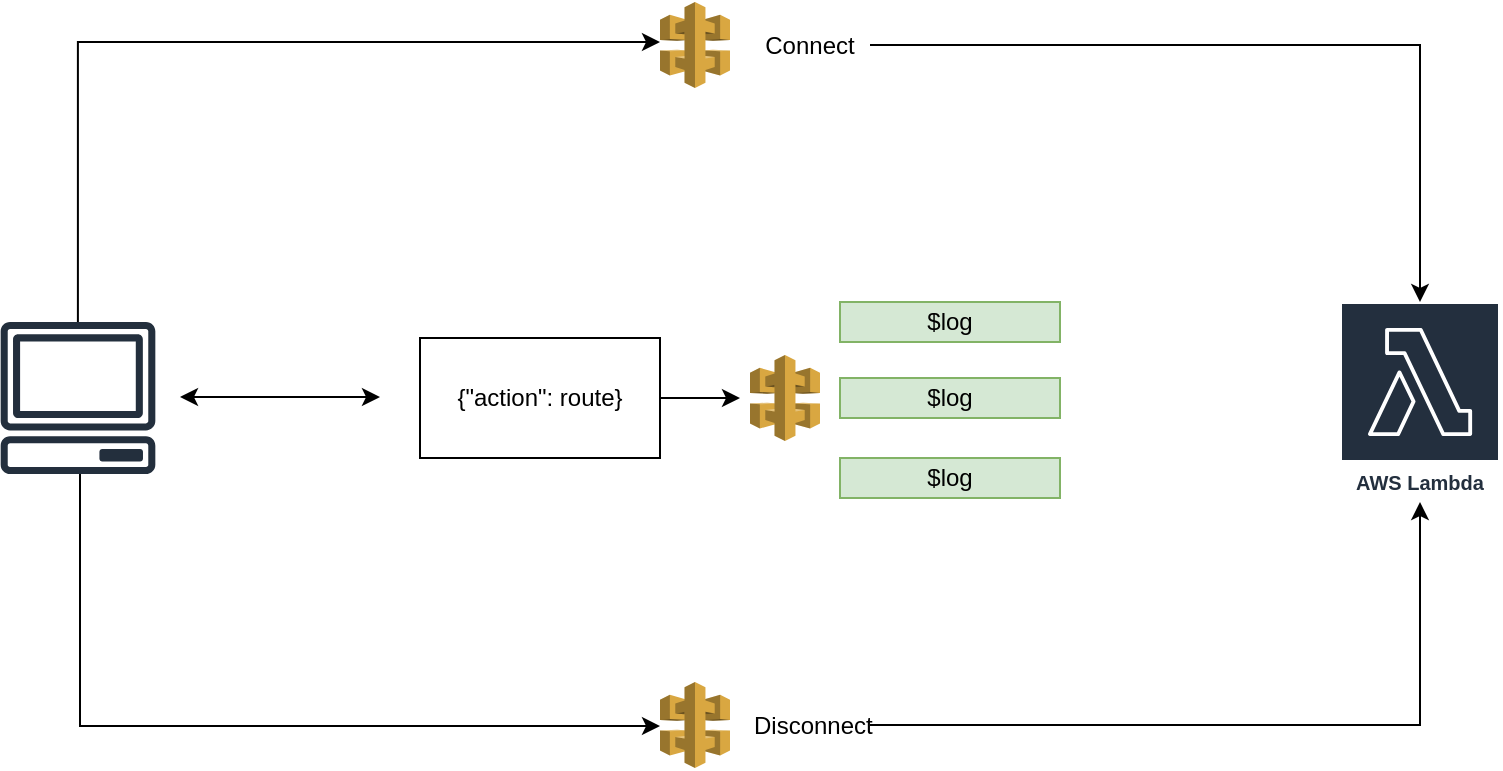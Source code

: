 <mxfile version="22.0.6" type="device">
  <diagram id="C5RBs43oDa-KdzZeNtuy" name="Page-1">
    <mxGraphModel dx="857" dy="506" grid="1" gridSize="10" guides="1" tooltips="1" connect="1" arrows="1" fold="1" page="1" pageScale="1" pageWidth="827" pageHeight="1169" math="0" shadow="0">
      <root>
        <mxCell id="WIyWlLk6GJQsqaUBKTNV-0" />
        <mxCell id="WIyWlLk6GJQsqaUBKTNV-1" parent="WIyWlLk6GJQsqaUBKTNV-0" />
        <mxCell id="qLrAlUbcbzyxptFshL-Q-7" style="edgeStyle=orthogonalEdgeStyle;rounded=0;orthogonalLoop=1;jettySize=auto;html=1;" edge="1" parent="WIyWlLk6GJQsqaUBKTNV-1" source="qLrAlUbcbzyxptFshL-Q-0" target="qLrAlUbcbzyxptFshL-Q-5">
          <mxGeometry relative="1" as="geometry">
            <mxPoint x="350" y="140" as="targetPoint" />
            <Array as="points">
              <mxPoint x="99" y="140" />
            </Array>
          </mxGeometry>
        </mxCell>
        <mxCell id="qLrAlUbcbzyxptFshL-Q-0" value="" style="sketch=0;outlineConnect=0;fontColor=#232F3E;gradientColor=none;fillColor=#232F3D;strokeColor=none;dashed=0;verticalLabelPosition=bottom;verticalAlign=top;align=center;html=1;fontSize=12;fontStyle=0;aspect=fixed;pointerEvents=1;shape=mxgraph.aws4.client;" vertex="1" parent="WIyWlLk6GJQsqaUBKTNV-1">
          <mxGeometry x="60" y="280" width="78" height="76" as="geometry" />
        </mxCell>
        <mxCell id="qLrAlUbcbzyxptFshL-Q-1" value="" style="endArrow=classic;startArrow=classic;html=1;rounded=0;" edge="1" parent="WIyWlLk6GJQsqaUBKTNV-1">
          <mxGeometry width="50" height="50" relative="1" as="geometry">
            <mxPoint x="150" y="317.5" as="sourcePoint" />
            <mxPoint x="250" y="317.5" as="targetPoint" />
          </mxGeometry>
        </mxCell>
        <mxCell id="qLrAlUbcbzyxptFshL-Q-26" style="edgeStyle=orthogonalEdgeStyle;rounded=0;orthogonalLoop=1;jettySize=auto;html=1;" edge="1" parent="WIyWlLk6GJQsqaUBKTNV-1" source="qLrAlUbcbzyxptFshL-Q-3">
          <mxGeometry relative="1" as="geometry">
            <mxPoint x="430" y="318" as="targetPoint" />
          </mxGeometry>
        </mxCell>
        <mxCell id="qLrAlUbcbzyxptFshL-Q-3" value="{&quot;action&quot;: route}" style="whiteSpace=wrap;html=1;" vertex="1" parent="WIyWlLk6GJQsqaUBKTNV-1">
          <mxGeometry x="270" y="288" width="120" height="60" as="geometry" />
        </mxCell>
        <mxCell id="qLrAlUbcbzyxptFshL-Q-4" value="AWS Lambda" style="sketch=0;outlineConnect=0;fontColor=#232F3E;gradientColor=none;strokeColor=#ffffff;fillColor=#232F3E;dashed=0;verticalLabelPosition=middle;verticalAlign=bottom;align=center;html=1;whiteSpace=wrap;fontSize=10;fontStyle=1;spacing=3;shape=mxgraph.aws4.productIcon;prIcon=mxgraph.aws4.lambda;" vertex="1" parent="WIyWlLk6GJQsqaUBKTNV-1">
          <mxGeometry x="730" y="270" width="80" height="100" as="geometry" />
        </mxCell>
        <mxCell id="qLrAlUbcbzyxptFshL-Q-5" value="" style="outlineConnect=0;dashed=0;verticalLabelPosition=bottom;verticalAlign=top;align=center;html=1;shape=mxgraph.aws3.api_gateway;fillColor=#D9A741;gradientColor=none;" vertex="1" parent="WIyWlLk6GJQsqaUBKTNV-1">
          <mxGeometry x="390" y="120" width="35" height="43" as="geometry" />
        </mxCell>
        <mxCell id="qLrAlUbcbzyxptFshL-Q-12" style="edgeStyle=orthogonalEdgeStyle;rounded=0;orthogonalLoop=1;jettySize=auto;html=1;" edge="1" parent="WIyWlLk6GJQsqaUBKTNV-1" source="qLrAlUbcbzyxptFshL-Q-11" target="qLrAlUbcbzyxptFshL-Q-4">
          <mxGeometry relative="1" as="geometry" />
        </mxCell>
        <mxCell id="qLrAlUbcbzyxptFshL-Q-11" value="Connect" style="text;html=1;strokeColor=none;fillColor=none;align=center;verticalAlign=middle;whiteSpace=wrap;rounded=0;" vertex="1" parent="WIyWlLk6GJQsqaUBKTNV-1">
          <mxGeometry x="435" y="126.5" width="60" height="30" as="geometry" />
        </mxCell>
        <mxCell id="qLrAlUbcbzyxptFshL-Q-15" value="" style="outlineConnect=0;dashed=0;verticalLabelPosition=bottom;verticalAlign=top;align=center;html=1;shape=mxgraph.aws3.api_gateway;fillColor=#D9A741;gradientColor=none;" vertex="1" parent="WIyWlLk6GJQsqaUBKTNV-1">
          <mxGeometry x="390" y="460" width="35" height="43" as="geometry" />
        </mxCell>
        <mxCell id="qLrAlUbcbzyxptFshL-Q-18" style="edgeStyle=orthogonalEdgeStyle;rounded=0;orthogonalLoop=1;jettySize=auto;html=1;" edge="1" parent="WIyWlLk6GJQsqaUBKTNV-1" source="qLrAlUbcbzyxptFshL-Q-16" target="qLrAlUbcbzyxptFshL-Q-4">
          <mxGeometry relative="1" as="geometry" />
        </mxCell>
        <mxCell id="qLrAlUbcbzyxptFshL-Q-16" value="Disconnect" style="text;html=1;strokeColor=none;fillColor=none;align=left;verticalAlign=middle;whiteSpace=wrap;rounded=0;" vertex="1" parent="WIyWlLk6GJQsqaUBKTNV-1">
          <mxGeometry x="435" y="466.5" width="60" height="30" as="geometry" />
        </mxCell>
        <mxCell id="qLrAlUbcbzyxptFshL-Q-17" style="edgeStyle=orthogonalEdgeStyle;rounded=0;orthogonalLoop=1;jettySize=auto;html=1;" edge="1" parent="WIyWlLk6GJQsqaUBKTNV-1" source="qLrAlUbcbzyxptFshL-Q-0" target="qLrAlUbcbzyxptFshL-Q-15">
          <mxGeometry relative="1" as="geometry">
            <Array as="points">
              <mxPoint x="100" y="482" />
            </Array>
          </mxGeometry>
        </mxCell>
        <mxCell id="qLrAlUbcbzyxptFshL-Q-19" value="" style="outlineConnect=0;dashed=0;verticalLabelPosition=bottom;verticalAlign=top;align=center;html=1;shape=mxgraph.aws3.api_gateway;fillColor=#D9A741;gradientColor=none;" vertex="1" parent="WIyWlLk6GJQsqaUBKTNV-1">
          <mxGeometry x="435" y="296.5" width="35" height="43" as="geometry" />
        </mxCell>
        <mxCell id="qLrAlUbcbzyxptFshL-Q-22" style="edgeStyle=orthogonalEdgeStyle;rounded=0;orthogonalLoop=1;jettySize=auto;html=1;exitX=0.5;exitY=1;exitDx=0;exitDy=0;" edge="1" parent="WIyWlLk6GJQsqaUBKTNV-1">
          <mxGeometry relative="1" as="geometry">
            <mxPoint x="500" y="333" as="sourcePoint" />
            <mxPoint x="500" y="333" as="targetPoint" />
          </mxGeometry>
        </mxCell>
        <mxCell id="qLrAlUbcbzyxptFshL-Q-23" value="$log" style="rounded=0;whiteSpace=wrap;html=1;fillColor=#d5e8d4;strokeColor=#82b366;" vertex="1" parent="WIyWlLk6GJQsqaUBKTNV-1">
          <mxGeometry x="480" y="270" width="110" height="20" as="geometry" />
        </mxCell>
        <mxCell id="qLrAlUbcbzyxptFshL-Q-24" value="$log" style="rounded=0;whiteSpace=wrap;html=1;fillColor=#d5e8d4;strokeColor=#82b366;" vertex="1" parent="WIyWlLk6GJQsqaUBKTNV-1">
          <mxGeometry x="480" y="308" width="110" height="20" as="geometry" />
        </mxCell>
        <mxCell id="qLrAlUbcbzyxptFshL-Q-25" value="$log" style="rounded=0;whiteSpace=wrap;html=1;fillColor=#d5e8d4;strokeColor=#82b366;" vertex="1" parent="WIyWlLk6GJQsqaUBKTNV-1">
          <mxGeometry x="480" y="348" width="110" height="20" as="geometry" />
        </mxCell>
      </root>
    </mxGraphModel>
  </diagram>
</mxfile>
